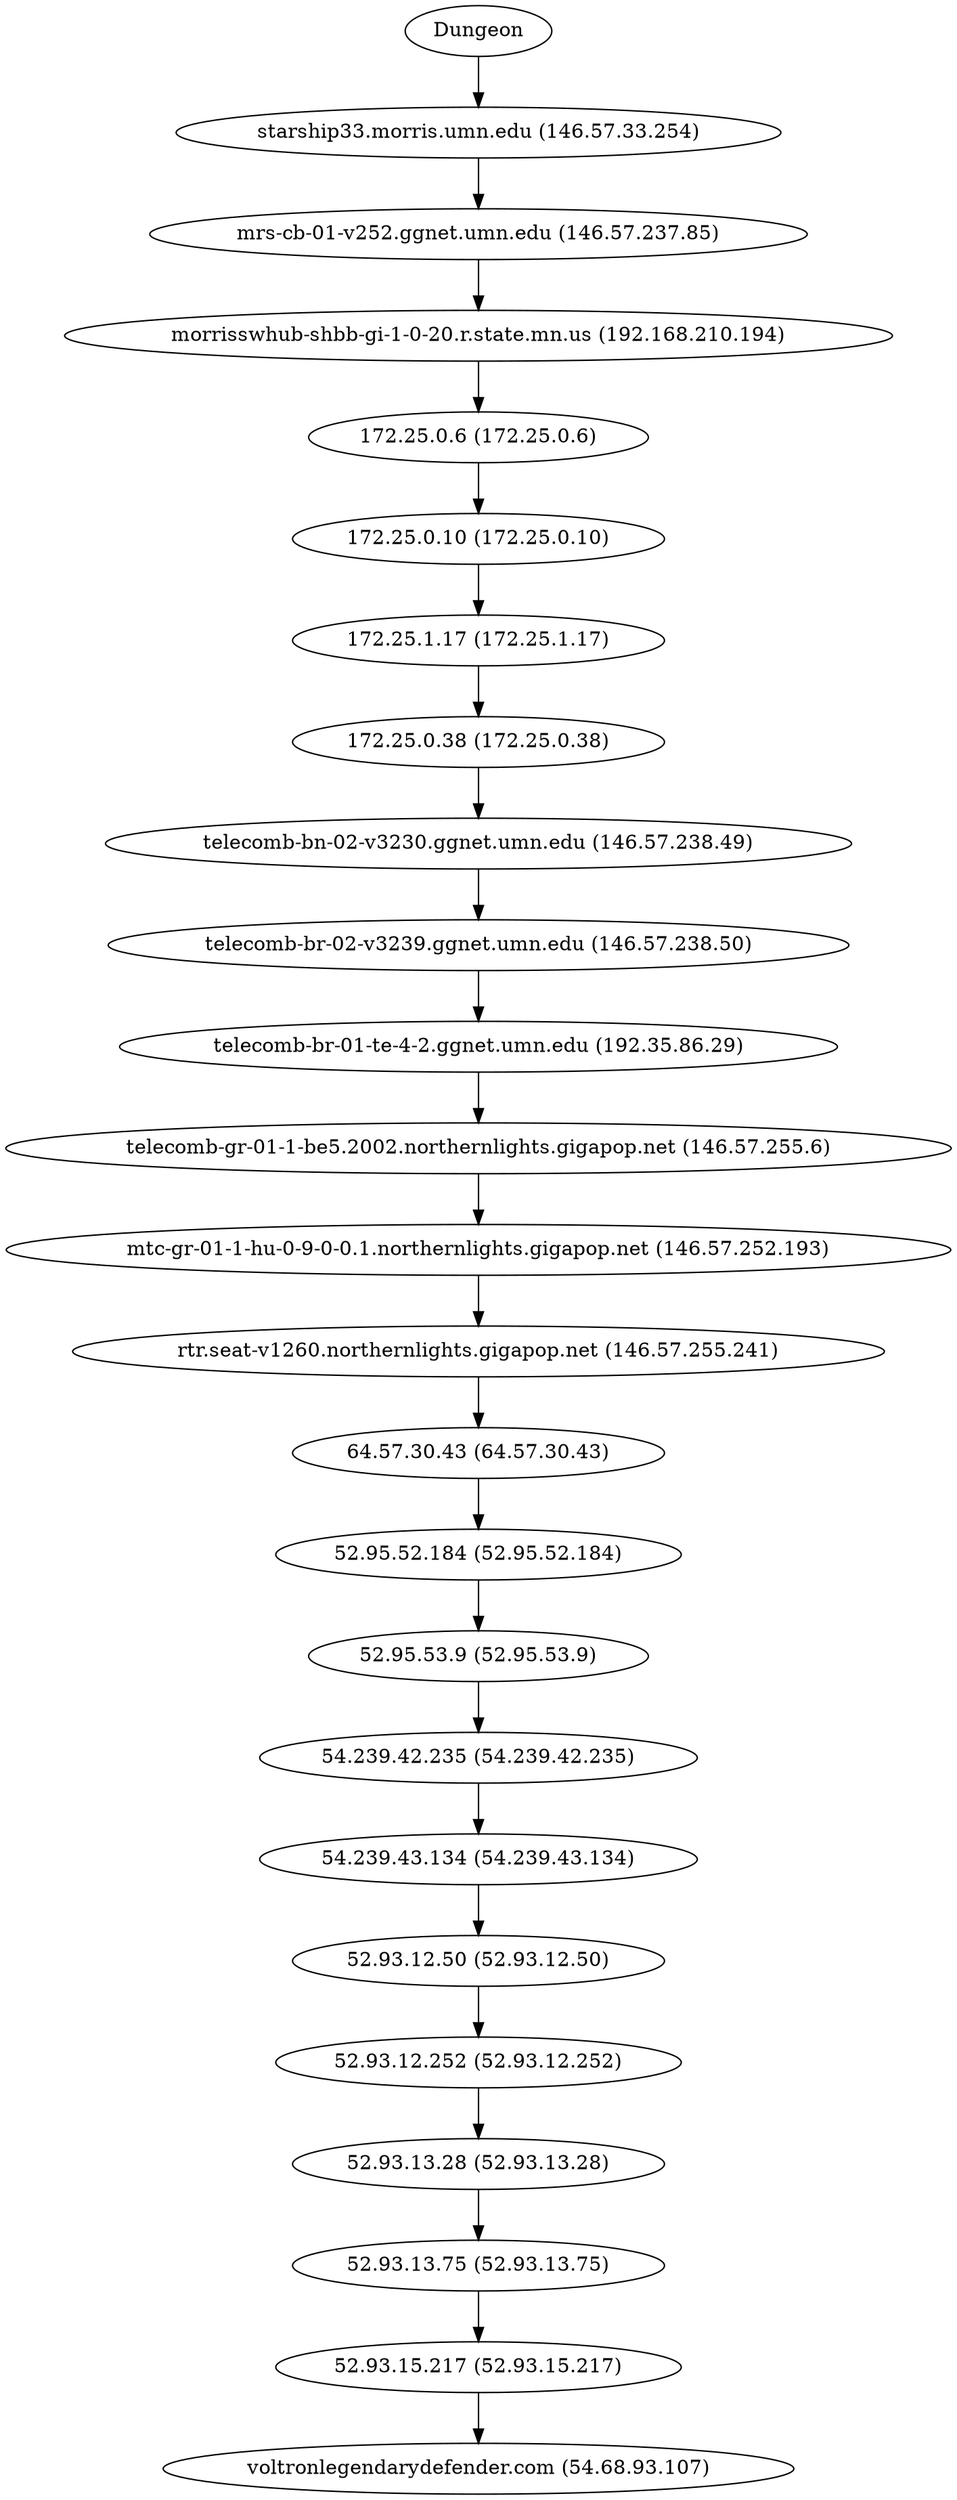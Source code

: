 digraph network {

// traceroute to voltronlegendarydefender.com (54.68.93.107), 60 hops max, 60 byte packets
"Dungeon" -> "starship33.morris.umn.edu (146.57.33.254)";
"starship33.morris.umn.edu (146.57.33.254)" -> "mrs-cb-01-v252.ggnet.umn.edu (146.57.237.85)";
"mrs-cb-01-v252.ggnet.umn.edu (146.57.237.85)" -> "morrisswhub-shbb-gi-1-0-20.r.state.mn.us (192.168.210.194)";
"morrisswhub-shbb-gi-1-0-20.r.state.mn.us (192.168.210.194)" -> "172.25.0.6 (172.25.0.6)";
"172.25.0.6 (172.25.0.6)" -> "172.25.0.10 (172.25.0.10)";
"172.25.0.10 (172.25.0.10)" -> "172.25.1.17 (172.25.1.17)";
"172.25.1.17 (172.25.1.17)" -> "172.25.0.38 (172.25.0.38)";
"172.25.0.38 (172.25.0.38)" -> "telecomb-bn-02-v3230.ggnet.umn.edu (146.57.238.49)";
"telecomb-bn-02-v3230.ggnet.umn.edu (146.57.238.49)" -> "telecomb-br-02-v3239.ggnet.umn.edu (146.57.238.50)";
"telecomb-br-02-v3239.ggnet.umn.edu (146.57.238.50)" -> "telecomb-br-01-te-4-2.ggnet.umn.edu (192.35.86.29)";
"telecomb-br-01-te-4-2.ggnet.umn.edu (192.35.86.29)" -> "telecomb-gr-01-1-be5.2002.northernlights.gigapop.net (146.57.255.6)";
"telecomb-gr-01-1-be5.2002.northernlights.gigapop.net (146.57.255.6)" -> "mtc-gr-01-1-hu-0-9-0-0.1.northernlights.gigapop.net (146.57.252.193)";
"mtc-gr-01-1-hu-0-9-0-0.1.northernlights.gigapop.net (146.57.252.193)" -> "rtr.seat-v1260.northernlights.gigapop.net (146.57.255.241)";
"rtr.seat-v1260.northernlights.gigapop.net (146.57.255.241)" -> "64.57.30.43 (64.57.30.43)";
"64.57.30.43 (64.57.30.43)" -> "52.95.52.184 (52.95.52.184)";
"52.95.52.184 (52.95.52.184)" -> "52.95.53.9 (52.95.53.9)";
"52.95.53.9 (52.95.53.9)" -> "54.239.42.235 (54.239.42.235)";
"54.239.42.235 (54.239.42.235)" -> "54.239.43.134 (54.239.43.134)";
"54.239.43.134 (54.239.43.134)" -> "52.93.12.50 (52.93.12.50)";
"52.93.12.50 (52.93.12.50)" -> "52.93.12.252 (52.93.12.252)";
"52.93.12.252 (52.93.12.252)" -> "52.93.13.28 (52.93.13.28)";
"52.93.13.28 (52.93.13.28)" -> "52.93.13.75 (52.93.13.75)";
"52.93.13.75 (52.93.13.75)" -> "52.93.15.217 (52.93.15.217)";
"52.93.15.217 (52.93.15.217)" -> "voltronlegendarydefender.com (54.68.93.107)";
}
